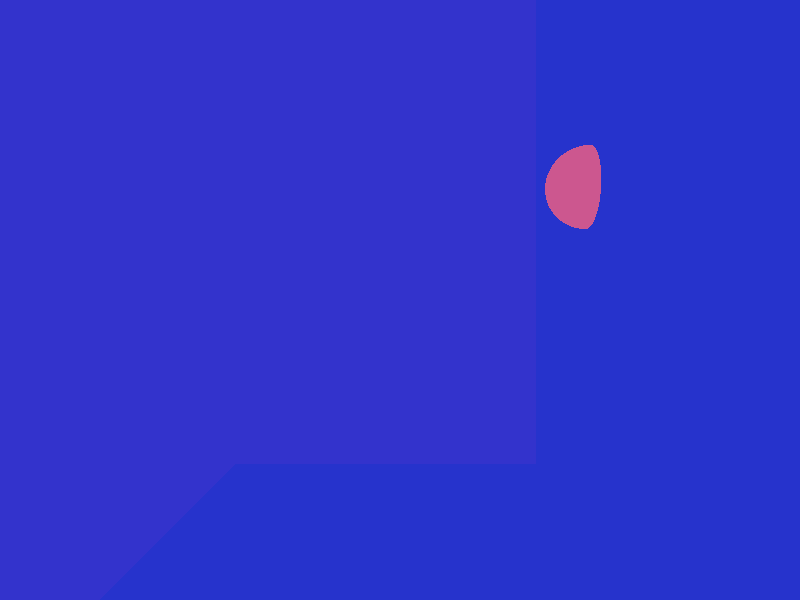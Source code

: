 // plane test (RIGHT HANDED)

camera {
  location  <0, 0, 16>
  up        <0,  1,  0>
  right     <1.33333, 0,  0>
  look_at   <0, 0, 0>
}

light_source {<0, 4, 0> color rgb <1.0, 1.0, 1.0>}

//right wall - note distance is along normal thus to move right is negative for this normal
plane {<-1, 0, 0>, -6 
      pigment {color rgb <0.2, 0.2, 0.8>}
      finish {ambient 0.4 diffuse 0.8}
}

//bottom
plane {<0, 1, 0>, -6
      pigment {color rgb <0.15 0.2, 0.8>}
      finish {ambient 0.4 diffuse 0.8}
}

//back
plane {<0, 0, 1>, -6
      pigment {color rgb <0.2, 0.2, 0.8>}
      finish {ambient 0.4 diffuse 0.8}
}

//left
plane {<1, 0, 0>, -5
      pigment {color rgb <0.15 0.2, 0.8>}
      finish {ambient 0.4 diffuse 0.8}
}

//left sphere
sphere { <-5, 3, 0>, 1.1 
  pigment { color rgb <0.8, 0.34, 0.56>}
  finish {ambient 0.2 diffuse 0.4}
}
